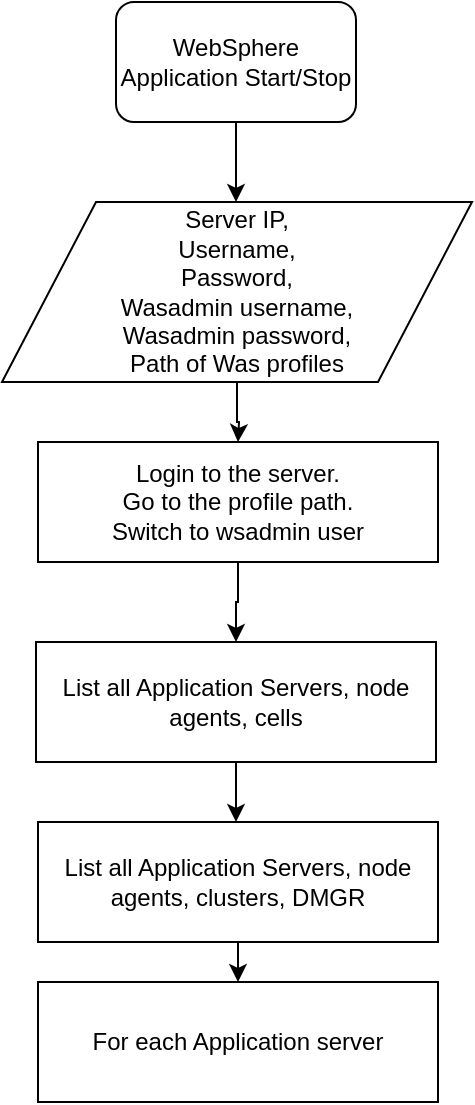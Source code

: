 <mxfile version="11.3.0" type="github" pages="1"><diagram id="XbEey4qihFn1aIaw0n4t" name="Page-1"><mxGraphModel dx="854" dy="468" grid="1" gridSize="10" guides="1" tooltips="1" connect="1" arrows="1" fold="1" page="1" pageScale="1" pageWidth="850" pageHeight="1100" math="0" shadow="0"><root><mxCell id="0"/><mxCell id="1" parent="0"/><mxCell id="oMd4Auz60f5KPNyBKYmL-3" value="" style="edgeStyle=orthogonalEdgeStyle;rounded=0;orthogonalLoop=1;jettySize=auto;html=1;" edge="1" parent="1" source="oMd4Auz60f5KPNyBKYmL-1"><mxGeometry relative="1" as="geometry"><mxPoint x="420" y="240" as="targetPoint"/></mxGeometry></mxCell><mxCell id="oMd4Auz60f5KPNyBKYmL-1" value="WebSphere Application Start/Stop" style="rounded=1;whiteSpace=wrap;html=1;" vertex="1" parent="1"><mxGeometry x="360" y="140" width="120" height="60" as="geometry"/></mxCell><mxCell id="oMd4Auz60f5KPNyBKYmL-6" value="" style="edgeStyle=orthogonalEdgeStyle;rounded=0;orthogonalLoop=1;jettySize=auto;html=1;" edge="1" parent="1" source="oMd4Auz60f5KPNyBKYmL-4"><mxGeometry relative="1" as="geometry"><mxPoint x="421" y="360" as="targetPoint"/></mxGeometry></mxCell><mxCell id="oMd4Auz60f5KPNyBKYmL-4" value="Server IP,&lt;br&gt;Username,&lt;br&gt;Password,&lt;br&gt;Wasadmin username,&lt;br&gt;Wasadmin password,&lt;br&gt;Path of Was profiles" style="shape=parallelogram;perimeter=parallelogramPerimeter;whiteSpace=wrap;html=1;" vertex="1" parent="1"><mxGeometry x="303" y="240" width="235" height="90" as="geometry"/></mxCell><mxCell id="oMd4Auz60f5KPNyBKYmL-10" value="" style="edgeStyle=orthogonalEdgeStyle;rounded=0;orthogonalLoop=1;jettySize=auto;html=1;" edge="1" parent="1" source="oMd4Auz60f5KPNyBKYmL-8"><mxGeometry relative="1" as="geometry"><mxPoint x="420" y="460" as="targetPoint"/><Array as="points"><mxPoint x="421" y="440"/><mxPoint x="420" y="440"/></Array></mxGeometry></mxCell><mxCell id="oMd4Auz60f5KPNyBKYmL-8" value="Login to the server.&lt;br&gt;Go to the profile path.&lt;br&gt;Switch to wsadmin user" style="rounded=0;whiteSpace=wrap;html=1;" vertex="1" parent="1"><mxGeometry x="321" y="360" width="200" height="60" as="geometry"/></mxCell><mxCell id="oMd4Auz60f5KPNyBKYmL-12" value="" style="edgeStyle=orthogonalEdgeStyle;rounded=0;orthogonalLoop=1;jettySize=auto;html=1;" edge="1" parent="1" source="oMd4Auz60f5KPNyBKYmL-9"><mxGeometry relative="1" as="geometry"><mxPoint x="420" y="550" as="targetPoint"/></mxGeometry></mxCell><mxCell id="oMd4Auz60f5KPNyBKYmL-9" value="List all Application Servers, node agents, cells" style="rounded=0;whiteSpace=wrap;html=1;" vertex="1" parent="1"><mxGeometry x="320" y="460" width="200" height="60" as="geometry"/></mxCell><mxCell id="oMd4Auz60f5KPNyBKYmL-14" value="" style="edgeStyle=orthogonalEdgeStyle;rounded=0;orthogonalLoop=1;jettySize=auto;html=1;" edge="1" parent="1" source="oMd4Auz60f5KPNyBKYmL-11"><mxGeometry relative="1" as="geometry"><mxPoint x="421" y="630" as="targetPoint"/></mxGeometry></mxCell><mxCell id="oMd4Auz60f5KPNyBKYmL-11" value="List all Application Servers, node agents, clusters, DMGR" style="rounded=0;whiteSpace=wrap;html=1;" vertex="1" parent="1"><mxGeometry x="321" y="550" width="200" height="60" as="geometry"/></mxCell><mxCell id="oMd4Auz60f5KPNyBKYmL-13" value="For each Application server" style="rounded=0;whiteSpace=wrap;html=1;" vertex="1" parent="1"><mxGeometry x="321" y="630" width="200" height="60" as="geometry"/></mxCell></root></mxGraphModel></diagram></mxfile>